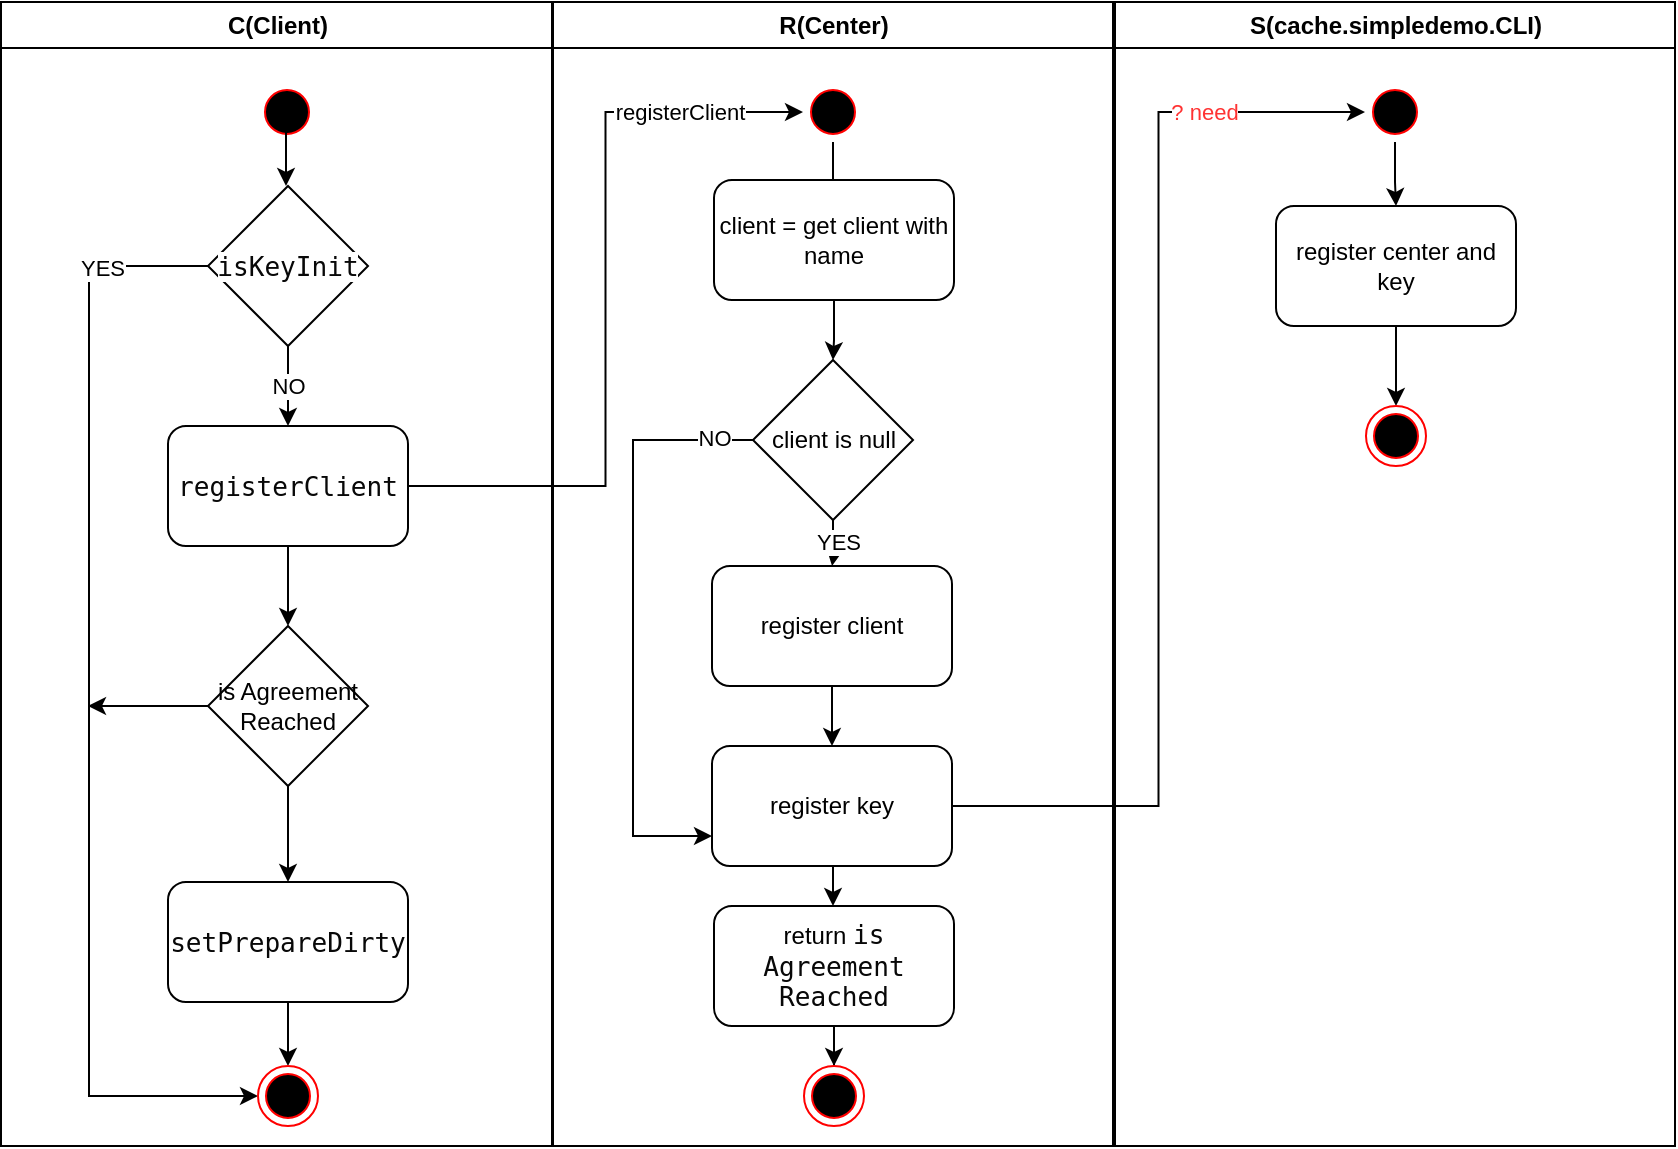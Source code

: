 <mxfile version="24.4.13" type="device" pages="3">
  <diagram id="e4xSNe2rwO2vYDo-B9NY" name="Client.Register">
    <mxGraphModel dx="1434" dy="784" grid="1" gridSize="10" guides="1" tooltips="1" connect="1" arrows="1" fold="1" page="1" pageScale="1" pageWidth="827" pageHeight="1169" math="0" shadow="0">
      <root>
        <mxCell id="0" />
        <mxCell id="1" parent="0" />
        <mxCell id="zKBPUxuciQu65vhIFHAe-1" value="C(Client)" style="swimlane;whiteSpace=wrap" vertex="1" parent="1">
          <mxGeometry x="164.5" y="128" width="275.5" height="572" as="geometry" />
        </mxCell>
        <mxCell id="zKBPUxuciQu65vhIFHAe-2" value="" style="ellipse;shape=startState;fillColor=#000000;strokeColor=#ff0000;" vertex="1" parent="zKBPUxuciQu65vhIFHAe-1">
          <mxGeometry x="128" y="40" width="30" height="30" as="geometry" />
        </mxCell>
        <mxCell id="zKBPUxuciQu65vhIFHAe-53" value="NO" style="edgeStyle=orthogonalEdgeStyle;rounded=0;orthogonalLoop=1;jettySize=auto;html=1;" edge="1" parent="zKBPUxuciQu65vhIFHAe-1" source="zKBPUxuciQu65vhIFHAe-49" target="zKBPUxuciQu65vhIFHAe-50">
          <mxGeometry relative="1" as="geometry" />
        </mxCell>
        <mxCell id="zKBPUxuciQu65vhIFHAe-56" style="edgeStyle=orthogonalEdgeStyle;rounded=0;orthogonalLoop=1;jettySize=auto;html=1;entryX=0;entryY=0.5;entryDx=0;entryDy=0;" edge="1" parent="zKBPUxuciQu65vhIFHAe-1" source="zKBPUxuciQu65vhIFHAe-49" target="zKBPUxuciQu65vhIFHAe-46">
          <mxGeometry relative="1" as="geometry">
            <mxPoint x="63.5" y="532" as="targetPoint" />
            <Array as="points">
              <mxPoint x="44" y="132" />
              <mxPoint x="44" y="547" />
            </Array>
          </mxGeometry>
        </mxCell>
        <mxCell id="zKBPUxuciQu65vhIFHAe-57" value="YES" style="edgeLabel;html=1;align=center;verticalAlign=middle;resizable=0;points=[];" vertex="1" connectable="0" parent="zKBPUxuciQu65vhIFHAe-56">
          <mxGeometry x="-0.811" y="1" relative="1" as="geometry">
            <mxPoint as="offset" />
          </mxGeometry>
        </mxCell>
        <mxCell id="zKBPUxuciQu65vhIFHAe-49" value="&lt;div style=&quot;background-color:#ffffff;color:#080808&quot;&gt;&lt;pre style=&quot;font-family:&#39;Fira Code&#39;,monospace;font-size:9.8pt;&quot;&gt;isKeyInit&lt;/pre&gt;&lt;/div&gt;" style="rhombus;whiteSpace=wrap;html=1;" vertex="1" parent="zKBPUxuciQu65vhIFHAe-1">
          <mxGeometry x="103.5" y="92" width="80" height="80" as="geometry" />
        </mxCell>
        <mxCell id="zKBPUxuciQu65vhIFHAe-54" value="" style="edgeStyle=orthogonalEdgeStyle;rounded=0;orthogonalLoop=1;jettySize=auto;html=1;" edge="1" parent="zKBPUxuciQu65vhIFHAe-1" source="zKBPUxuciQu65vhIFHAe-50" target="zKBPUxuciQu65vhIFHAe-51">
          <mxGeometry relative="1" as="geometry" />
        </mxCell>
        <mxCell id="zKBPUxuciQu65vhIFHAe-50" value="&lt;div style=&quot;background-color:#ffffff;color:#080808&quot;&gt;&lt;pre style=&quot;font-family:&#39;Fira Code&#39;,monospace;font-size:9.8pt;&quot;&gt;registerClient&lt;/pre&gt;&lt;/div&gt;" style="rounded=1;whiteSpace=wrap;html=1;" vertex="1" parent="zKBPUxuciQu65vhIFHAe-1">
          <mxGeometry x="83.5" y="212" width="120" height="60" as="geometry" />
        </mxCell>
        <mxCell id="zKBPUxuciQu65vhIFHAe-55" value="" style="edgeStyle=orthogonalEdgeStyle;rounded=0;orthogonalLoop=1;jettySize=auto;html=1;" edge="1" parent="zKBPUxuciQu65vhIFHAe-1" source="zKBPUxuciQu65vhIFHAe-51" target="zKBPUxuciQu65vhIFHAe-52">
          <mxGeometry relative="1" as="geometry" />
        </mxCell>
        <mxCell id="zKBPUxuciQu65vhIFHAe-63" value="" style="edgeStyle=orthogonalEdgeStyle;rounded=0;orthogonalLoop=1;jettySize=auto;html=1;" edge="1" parent="zKBPUxuciQu65vhIFHAe-1" source="zKBPUxuciQu65vhIFHAe-51">
          <mxGeometry relative="1" as="geometry">
            <mxPoint x="43.5" y="352" as="targetPoint" />
          </mxGeometry>
        </mxCell>
        <mxCell id="zKBPUxuciQu65vhIFHAe-51" value="is Agreement Reached" style="rhombus;whiteSpace=wrap;" vertex="1" parent="zKBPUxuciQu65vhIFHAe-1">
          <mxGeometry x="103.5" y="312" width="80" height="80" as="geometry" />
        </mxCell>
        <mxCell id="zKBPUxuciQu65vhIFHAe-60" value="" style="edgeStyle=orthogonalEdgeStyle;rounded=0;orthogonalLoop=1;jettySize=auto;html=1;" edge="1" parent="zKBPUxuciQu65vhIFHAe-1" source="zKBPUxuciQu65vhIFHAe-52" target="zKBPUxuciQu65vhIFHAe-46">
          <mxGeometry relative="1" as="geometry" />
        </mxCell>
        <mxCell id="zKBPUxuciQu65vhIFHAe-52" value="&lt;div style=&quot;background-color:#ffffff;color:#080808&quot;&gt;&lt;pre style=&quot;font-family:&#39;Fira Code&#39;,monospace;font-size:9.8pt;&quot;&gt;setPrepareDirty&lt;/pre&gt;&lt;/div&gt;" style="rounded=1;whiteSpace=wrap;html=1;" vertex="1" parent="zKBPUxuciQu65vhIFHAe-1">
          <mxGeometry x="83.5" y="440" width="120" height="60" as="geometry" />
        </mxCell>
        <mxCell id="zKBPUxuciQu65vhIFHAe-46" value="" style="ellipse;shape=endState;fillColor=#000000;strokeColor=#ff0000" vertex="1" parent="zKBPUxuciQu65vhIFHAe-1">
          <mxGeometry x="128.5" y="532" width="30" height="30" as="geometry" />
        </mxCell>
        <mxCell id="4FP9M70FjlYrYOTmqCSV-2" value="" style="edgeStyle=orthogonalEdgeStyle;rounded=0;orthogonalLoop=1;jettySize=auto;html=1;" edge="1" parent="zKBPUxuciQu65vhIFHAe-1">
          <mxGeometry relative="1" as="geometry">
            <mxPoint x="142.5" y="62" as="sourcePoint" />
            <mxPoint x="142.5" y="92" as="targetPoint" />
          </mxGeometry>
        </mxCell>
        <mxCell id="zKBPUxuciQu65vhIFHAe-23" value="R(Center)" style="swimlane;whiteSpace=wrap" vertex="1" parent="1">
          <mxGeometry x="440.5" y="128" width="280" height="572" as="geometry">
            <mxRectangle x="440.5" y="128" width="90" height="30" as="alternateBounds" />
          </mxGeometry>
        </mxCell>
        <mxCell id="4FP9M70FjlYrYOTmqCSV-10" value="" style="edgeStyle=orthogonalEdgeStyle;rounded=0;orthogonalLoop=1;jettySize=auto;html=1;entryX=0.5;entryY=0;entryDx=0;entryDy=0;" edge="1" parent="zKBPUxuciQu65vhIFHAe-23" source="4FP9M70FjlYrYOTmqCSV-1" target="4FP9M70FjlYrYOTmqCSV-4">
          <mxGeometry relative="1" as="geometry" />
        </mxCell>
        <mxCell id="4FP9M70FjlYrYOTmqCSV-1" value="" style="ellipse;shape=startState;fillColor=#000000;strokeColor=#ff0000;" vertex="1" parent="zKBPUxuciQu65vhIFHAe-23">
          <mxGeometry x="125" y="40" width="30" height="30" as="geometry" />
        </mxCell>
        <mxCell id="4FP9M70FjlYrYOTmqCSV-12" value="" style="edgeStyle=orthogonalEdgeStyle;rounded=0;orthogonalLoop=1;jettySize=auto;html=1;" edge="1" parent="zKBPUxuciQu65vhIFHAe-23" source="4FP9M70FjlYrYOTmqCSV-3" target="4FP9M70FjlYrYOTmqCSV-7">
          <mxGeometry relative="1" as="geometry" />
        </mxCell>
        <mxCell id="4FP9M70FjlYrYOTmqCSV-21" value="YES" style="edgeLabel;html=1;align=center;verticalAlign=middle;resizable=0;points=[];" vertex="1" connectable="0" parent="4FP9M70FjlYrYOTmqCSV-12">
          <mxGeometry x="-0.064" y="2" relative="1" as="geometry">
            <mxPoint as="offset" />
          </mxGeometry>
        </mxCell>
        <mxCell id="4FP9M70FjlYrYOTmqCSV-20" style="edgeStyle=orthogonalEdgeStyle;rounded=0;orthogonalLoop=1;jettySize=auto;html=1;entryX=0;entryY=0.75;entryDx=0;entryDy=0;" edge="1" parent="zKBPUxuciQu65vhIFHAe-23" source="4FP9M70FjlYrYOTmqCSV-3" target="4FP9M70FjlYrYOTmqCSV-6">
          <mxGeometry relative="1" as="geometry">
            <Array as="points">
              <mxPoint x="40" y="219" />
              <mxPoint x="40" y="417" />
            </Array>
          </mxGeometry>
        </mxCell>
        <mxCell id="4FP9M70FjlYrYOTmqCSV-22" value="NO" style="edgeLabel;html=1;align=center;verticalAlign=middle;resizable=0;points=[];" vertex="1" connectable="0" parent="4FP9M70FjlYrYOTmqCSV-20">
          <mxGeometry x="-0.864" y="-1" relative="1" as="geometry">
            <mxPoint as="offset" />
          </mxGeometry>
        </mxCell>
        <mxCell id="4FP9M70FjlYrYOTmqCSV-3" value="client is null" style="rhombus;whiteSpace=wrap;html=1;" vertex="1" parent="zKBPUxuciQu65vhIFHAe-23">
          <mxGeometry x="100" y="179" width="80" height="80" as="geometry" />
        </mxCell>
        <mxCell id="4FP9M70FjlYrYOTmqCSV-11" value="" style="edgeStyle=orthogonalEdgeStyle;rounded=0;orthogonalLoop=1;jettySize=auto;html=1;" edge="1" parent="zKBPUxuciQu65vhIFHAe-23" source="4FP9M70FjlYrYOTmqCSV-4" target="4FP9M70FjlYrYOTmqCSV-3">
          <mxGeometry relative="1" as="geometry" />
        </mxCell>
        <mxCell id="4FP9M70FjlYrYOTmqCSV-4" value="client = get client with name" style="rounded=1;whiteSpace=wrap;html=1;" vertex="1" parent="zKBPUxuciQu65vhIFHAe-23">
          <mxGeometry x="80.5" y="89" width="120" height="60" as="geometry" />
        </mxCell>
        <mxCell id="4FP9M70FjlYrYOTmqCSV-6" value="register key" style="rounded=1;whiteSpace=wrap;html=1;" vertex="1" parent="zKBPUxuciQu65vhIFHAe-23">
          <mxGeometry x="79.5" y="372" width="120" height="60" as="geometry" />
        </mxCell>
        <mxCell id="4FP9M70FjlYrYOTmqCSV-15" value="" style="edgeStyle=orthogonalEdgeStyle;rounded=0;orthogonalLoop=1;jettySize=auto;html=1;" edge="1" parent="zKBPUxuciQu65vhIFHAe-23">
          <mxGeometry relative="1" as="geometry">
            <mxPoint x="138.5" y="342" as="sourcePoint" />
            <mxPoint x="139.5" y="372" as="targetPoint" />
          </mxGeometry>
        </mxCell>
        <mxCell id="4FP9M70FjlYrYOTmqCSV-7" value="register client" style="rounded=1;whiteSpace=wrap;html=1;" vertex="1" parent="zKBPUxuciQu65vhIFHAe-23">
          <mxGeometry x="79.5" y="282" width="120" height="60" as="geometry" />
        </mxCell>
        <mxCell id="4FP9M70FjlYrYOTmqCSV-17" value="" style="edgeStyle=orthogonalEdgeStyle;rounded=0;orthogonalLoop=1;jettySize=auto;html=1;" edge="1" parent="zKBPUxuciQu65vhIFHAe-23" source="4FP9M70FjlYrYOTmqCSV-8" target="4FP9M70FjlYrYOTmqCSV-9">
          <mxGeometry relative="1" as="geometry" />
        </mxCell>
        <mxCell id="4FP9M70FjlYrYOTmqCSV-8" value="return&amp;nbsp;&lt;span style=&quot;font-family: &amp;quot;Fira Code&amp;quot;, monospace; font-size: 9.8pt; background-color: rgb(255, 255, 255); color: rgb(8, 8, 8);&quot;&gt;is Agreement Reached&lt;/span&gt;" style="rounded=1;whiteSpace=wrap;html=1;" vertex="1" parent="zKBPUxuciQu65vhIFHAe-23">
          <mxGeometry x="80.5" y="452" width="120" height="60" as="geometry" />
        </mxCell>
        <mxCell id="4FP9M70FjlYrYOTmqCSV-9" value="" style="ellipse;shape=endState;fillColor=#000000;strokeColor=#ff0000" vertex="1" parent="zKBPUxuciQu65vhIFHAe-23">
          <mxGeometry x="125.5" y="532" width="30" height="30" as="geometry" />
        </mxCell>
        <mxCell id="4FP9M70FjlYrYOTmqCSV-19" value="" style="edgeStyle=orthogonalEdgeStyle;rounded=0;orthogonalLoop=1;jettySize=auto;html=1;" edge="1" parent="zKBPUxuciQu65vhIFHAe-23">
          <mxGeometry relative="1" as="geometry">
            <mxPoint x="140" y="432" as="sourcePoint" />
            <mxPoint x="140" y="452" as="targetPoint" />
          </mxGeometry>
        </mxCell>
        <mxCell id="zKBPUxuciQu65vhIFHAe-42" value="S(cache.simpledemo.CLI)" style="swimlane;whiteSpace=wrap" vertex="1" parent="1">
          <mxGeometry x="721.5" y="128" width="280" height="572" as="geometry" />
        </mxCell>
        <mxCell id="pCzn_DUp9kQx-t3wHIik-6" value="" style="edgeStyle=orthogonalEdgeStyle;rounded=0;orthogonalLoop=1;jettySize=auto;html=1;" edge="1" parent="zKBPUxuciQu65vhIFHAe-42" source="pCzn_DUp9kQx-t3wHIik-1" target="pCzn_DUp9kQx-t3wHIik-3">
          <mxGeometry relative="1" as="geometry" />
        </mxCell>
        <mxCell id="pCzn_DUp9kQx-t3wHIik-1" value="" style="ellipse;shape=startState;fillColor=#000000;strokeColor=#ff0000;" vertex="1" parent="zKBPUxuciQu65vhIFHAe-42">
          <mxGeometry x="125" y="40" width="30" height="30" as="geometry" />
        </mxCell>
        <mxCell id="pCzn_DUp9kQx-t3wHIik-7" value="" style="edgeStyle=orthogonalEdgeStyle;rounded=0;orthogonalLoop=1;jettySize=auto;html=1;" edge="1" parent="zKBPUxuciQu65vhIFHAe-42" source="pCzn_DUp9kQx-t3wHIik-3" target="pCzn_DUp9kQx-t3wHIik-5">
          <mxGeometry relative="1" as="geometry" />
        </mxCell>
        <mxCell id="pCzn_DUp9kQx-t3wHIik-3" value="register center and key" style="rounded=1;whiteSpace=wrap;html=1;" vertex="1" parent="zKBPUxuciQu65vhIFHAe-42">
          <mxGeometry x="80.5" y="102" width="120" height="60" as="geometry" />
        </mxCell>
        <mxCell id="pCzn_DUp9kQx-t3wHIik-5" value="" style="ellipse;shape=endState;fillColor=#000000;strokeColor=#ff0000" vertex="1" parent="zKBPUxuciQu65vhIFHAe-42">
          <mxGeometry x="125.5" y="202" width="30" height="30" as="geometry" />
        </mxCell>
        <mxCell id="4FP9M70FjlYrYOTmqCSV-25" style="edgeStyle=orthogonalEdgeStyle;rounded=0;orthogonalLoop=1;jettySize=auto;html=1;entryX=0;entryY=0.5;entryDx=0;entryDy=0;" edge="1" parent="1" source="zKBPUxuciQu65vhIFHAe-50" target="4FP9M70FjlYrYOTmqCSV-1">
          <mxGeometry relative="1" as="geometry" />
        </mxCell>
        <mxCell id="4FP9M70FjlYrYOTmqCSV-26" value="registerClient" style="edgeLabel;align=center;verticalAlign=middle;resizable=0;points=[];" vertex="1" connectable="0" parent="4FP9M70FjlYrYOTmqCSV-25">
          <mxGeometry x="0.68" y="1" relative="1" as="geometry">
            <mxPoint as="offset" />
          </mxGeometry>
        </mxCell>
        <mxCell id="pCzn_DUp9kQx-t3wHIik-8" style="edgeStyle=orthogonalEdgeStyle;rounded=0;orthogonalLoop=1;jettySize=auto;html=1;entryX=0;entryY=0.5;entryDx=0;entryDy=0;" edge="1" parent="1" source="4FP9M70FjlYrYOTmqCSV-6" target="pCzn_DUp9kQx-t3wHIik-1">
          <mxGeometry relative="1" as="geometry" />
        </mxCell>
        <mxCell id="_jpN2zEDaZLYkizdIhVH-1" value="? need" style="edgeLabel;html=1;align=center;verticalAlign=middle;resizable=0;points=[];fontColor=#FF3333;" vertex="1" connectable="0" parent="pCzn_DUp9kQx-t3wHIik-8">
          <mxGeometry x="0.709" relative="1" as="geometry">
            <mxPoint as="offset" />
          </mxGeometry>
        </mxCell>
      </root>
    </mxGraphModel>
  </diagram>
  <diagram name="client.get" id="e7e014a7-5840-1c2e-5031-d8a46d1fe8dd">
    <mxGraphModel dx="1434" dy="784" grid="1" gridSize="10" guides="1" tooltips="1" connect="1" arrows="1" fold="1" page="1" pageScale="1" pageWidth="1169" pageHeight="826" background="none" math="0" shadow="0">
      <root>
        <mxCell id="0" />
        <mxCell id="1" parent="0" />
        <mxCell id="k82Oito8XOEwwU88DEr8-1" value="C(Client)" style="swimlane;whiteSpace=wrap" vertex="1" parent="1">
          <mxGeometry x="164.5" y="128" width="275.5" height="572" as="geometry" />
        </mxCell>
        <mxCell id="k82Oito8XOEwwU88DEr8-18" value="" style="edgeStyle=orthogonalEdgeStyle;rounded=0;orthogonalLoop=1;jettySize=auto;html=1;" edge="1" parent="k82Oito8XOEwwU88DEr8-1" source="k82Oito8XOEwwU88DEr8-3" target="k82Oito8XOEwwU88DEr8-9">
          <mxGeometry relative="1" as="geometry" />
        </mxCell>
        <mxCell id="k82Oito8XOEwwU88DEr8-3" value="" style="ellipse;shape=startState;fillColor=#000000;strokeColor=#ff0000;" vertex="1" parent="k82Oito8XOEwwU88DEr8-1">
          <mxGeometry x="128.5" y="32" width="30" height="30" as="geometry" />
        </mxCell>
        <mxCell id="k82Oito8XOEwwU88DEr8-8" value="" style="edgeStyle=orthogonalEdgeStyle;rounded=0;orthogonalLoop=1;jettySize=auto;html=1;" edge="1" parent="k82Oito8XOEwwU88DEr8-1" source="k82Oito8XOEwwU88DEr8-9" target="k82Oito8XOEwwU88DEr8-12">
          <mxGeometry relative="1" as="geometry" />
        </mxCell>
        <mxCell id="k82Oito8XOEwwU88DEr8-9" value="value = Cache.get" style="rounded=1;whiteSpace=wrap;" vertex="1" parent="k82Oito8XOEwwU88DEr8-1">
          <mxGeometry x="83.5" y="102" width="120" height="60" as="geometry" />
        </mxCell>
        <mxCell id="k82Oito8XOEwwU88DEr8-10" value="YES" style="edgeStyle=orthogonalEdgeStyle;rounded=0;orthogonalLoop=1;jettySize=auto;html=1;" edge="1" parent="k82Oito8XOEwwU88DEr8-1" source="k82Oito8XOEwwU88DEr8-12" target="k82Oito8XOEwwU88DEr8-14">
          <mxGeometry relative="1" as="geometry" />
        </mxCell>
        <mxCell id="k82Oito8XOEwwU88DEr8-11" value="" style="edgeStyle=orthogonalEdgeStyle;rounded=0;orthogonalLoop=1;jettySize=auto;html=1;entryX=0;entryY=0.5;entryDx=0;entryDy=0;" edge="1" parent="k82Oito8XOEwwU88DEr8-1" source="k82Oito8XOEwwU88DEr8-12" target="k82Oito8XOEwwU88DEr8-15">
          <mxGeometry relative="1" as="geometry">
            <mxPoint x="43.5" y="282" as="targetPoint" />
            <Array as="points">
              <mxPoint x="56" y="242" />
              <mxPoint x="56" y="547" />
            </Array>
          </mxGeometry>
        </mxCell>
        <mxCell id="k82Oito8XOEwwU88DEr8-22" value="NO" style="edgeLabel;html=1;align=center;verticalAlign=middle;resizable=0;points=[];" vertex="1" connectable="0" parent="k82Oito8XOEwwU88DEr8-11">
          <mxGeometry x="-0.887" relative="1" as="geometry">
            <mxPoint as="offset" />
          </mxGeometry>
        </mxCell>
        <mxCell id="k82Oito8XOEwwU88DEr8-12" value="value Is Null" style="rhombus;whiteSpace=wrap;" vertex="1" parent="k82Oito8XOEwwU88DEr8-1">
          <mxGeometry x="103.5" y="202" width="80" height="80" as="geometry" />
        </mxCell>
        <mxCell id="k82Oito8XOEwwU88DEr8-13" value="" style="edgeStyle=orthogonalEdgeStyle;rounded=0;orthogonalLoop=1;jettySize=auto;html=1;" edge="1" parent="k82Oito8XOEwwU88DEr8-1" source="k82Oito8XOEwwU88DEr8-14" target="k82Oito8XOEwwU88DEr8-15">
          <mxGeometry relative="1" as="geometry" />
        </mxCell>
        <mxCell id="k82Oito8XOEwwU88DEr8-14" value="value = exec biz method" style="rounded=1;whiteSpace=wrap;" vertex="1" parent="k82Oito8XOEwwU88DEr8-1">
          <mxGeometry x="83.5" y="322" width="120" height="60" as="geometry" />
        </mxCell>
        <mxCell id="k82Oito8XOEwwU88DEr8-15" value="" style="ellipse;shape=endState;fillColor=#000000;strokeColor=#ff0000" vertex="1" parent="k82Oito8XOEwwU88DEr8-1">
          <mxGeometry x="128.5" y="532" width="30" height="30" as="geometry" />
        </mxCell>
        <mxCell id="k82Oito8XOEwwU88DEr8-19" value="put value to center" style="rounded=1;whiteSpace=wrap;html=1;" vertex="1" parent="k82Oito8XOEwwU88DEr8-1">
          <mxGeometry x="83.5" y="422" width="120" height="60" as="geometry" />
        </mxCell>
        <mxCell id="k82Oito8XOEwwU88DEr8-16" value="R(Center)" style="swimlane;whiteSpace=wrap" vertex="1" parent="1">
          <mxGeometry x="440.5" y="128" width="279.5" height="572" as="geometry">
            <mxRectangle x="440.5" y="128" width="90" height="30" as="alternateBounds" />
          </mxGeometry>
        </mxCell>
        <mxCell id="k82Oito8XOEwwU88DEr8-36" value="" style="edgeStyle=orthogonalEdgeStyle;rounded=0;orthogonalLoop=1;jettySize=auto;html=1;" edge="1" parent="k82Oito8XOEwwU88DEr8-16" source="k82Oito8XOEwwU88DEr8-23" target="k82Oito8XOEwwU88DEr8-27">
          <mxGeometry relative="1" as="geometry" />
        </mxCell>
        <mxCell id="k82Oito8XOEwwU88DEr8-23" value="" style="ellipse;shape=startState;fillColor=#000000;strokeColor=#ff0000;" vertex="1" parent="k82Oito8XOEwwU88DEr8-16">
          <mxGeometry x="93" y="32" width="30" height="30" as="geometry" />
        </mxCell>
        <mxCell id="k82Oito8XOEwwU88DEr8-29" value="" style="edgeStyle=orthogonalEdgeStyle;rounded=0;orthogonalLoop=1;jettySize=auto;html=1;" edge="1" parent="k82Oito8XOEwwU88DEr8-16" source="k82Oito8XOEwwU88DEr8-27" target="k82Oito8XOEwwU88DEr8-28">
          <mxGeometry relative="1" as="geometry" />
        </mxCell>
        <mxCell id="k82Oito8XOEwwU88DEr8-30" value="YES" style="edgeLabel;html=1;align=center;verticalAlign=middle;resizable=0;points=[];" vertex="1" connectable="0" parent="k82Oito8XOEwwU88DEr8-29">
          <mxGeometry x="0.192" y="-1" relative="1" as="geometry">
            <mxPoint as="offset" />
          </mxGeometry>
        </mxCell>
        <mxCell id="k82Oito8XOEwwU88DEr8-42" style="edgeStyle=orthogonalEdgeStyle;rounded=0;orthogonalLoop=1;jettySize=auto;html=1;entryX=0;entryY=0.5;entryDx=0;entryDy=0;" edge="1" parent="k82Oito8XOEwwU88DEr8-16" source="k82Oito8XOEwwU88DEr8-27" target="k82Oito8XOEwwU88DEr8-33">
          <mxGeometry relative="1" as="geometry">
            <Array as="points">
              <mxPoint x="30" y="132" />
              <mxPoint x="30" y="547" />
            </Array>
          </mxGeometry>
        </mxCell>
        <mxCell id="k82Oito8XOEwwU88DEr8-43" value="NO" style="edgeLabel;html=1;align=center;verticalAlign=middle;resizable=0;points=[];" vertex="1" connectable="0" parent="k82Oito8XOEwwU88DEr8-42">
          <mxGeometry x="-0.926" y="-4" relative="1" as="geometry">
            <mxPoint as="offset" />
          </mxGeometry>
        </mxCell>
        <mxCell id="k82Oito8XOEwwU88DEr8-27" value="&lt;div style=&quot;background-color:#ffffff;color:#080808&quot;&gt;&lt;pre style=&quot;font-family:&#39;Fira Code&#39;,monospace;font-size:9.8pt;&quot;&gt;isDirty&lt;/pre&gt;&lt;/div&gt;" style="rhombus;whiteSpace=wrap;html=1;" vertex="1" parent="k82Oito8XOEwwU88DEr8-16">
          <mxGeometry x="67.5" y="92" width="80" height="80" as="geometry" />
        </mxCell>
        <mxCell id="k82Oito8XOEwwU88DEr8-34" value="" style="edgeStyle=orthogonalEdgeStyle;rounded=0;orthogonalLoop=1;jettySize=auto;html=1;" edge="1" parent="k82Oito8XOEwwU88DEr8-16" source="k82Oito8XOEwwU88DEr8-28">
          <mxGeometry relative="1" as="geometry">
            <mxPoint x="107.5" y="402" as="targetPoint" />
          </mxGeometry>
        </mxCell>
        <mxCell id="k82Oito8XOEwwU88DEr8-41" value="YES" style="edgeLabel;html=1;align=center;verticalAlign=middle;resizable=0;points=[];" vertex="1" connectable="0" parent="k82Oito8XOEwwU88DEr8-34">
          <mxGeometry x="-0.728" y="2" relative="1" as="geometry">
            <mxPoint as="offset" />
          </mxGeometry>
        </mxCell>
        <mxCell id="k82Oito8XOEwwU88DEr8-38" value="NO" style="edgeStyle=orthogonalEdgeStyle;rounded=0;orthogonalLoop=1;jettySize=auto;html=1;entryX=0.5;entryY=0;entryDx=0;entryDy=0;" edge="1" parent="k82Oito8XOEwwU88DEr8-16" source="k82Oito8XOEwwU88DEr8-28" target="k82Oito8XOEwwU88DEr8-40">
          <mxGeometry relative="1" as="geometry">
            <mxPoint x="249.5" y="245" as="targetPoint" />
            <Array as="points">
              <mxPoint x="208" y="245" />
              <mxPoint x="208" y="379" />
            </Array>
          </mxGeometry>
        </mxCell>
        <mxCell id="k82Oito8XOEwwU88DEr8-28" value="is Agreement Reached" style="rhombus;whiteSpace=wrap;" vertex="1" parent="k82Oito8XOEwwU88DEr8-16">
          <mxGeometry x="67.5" y="205" width="80" height="80" as="geometry" />
        </mxCell>
        <mxCell id="k82Oito8XOEwwU88DEr8-31" value="&lt;div style=&quot;background-color:#ffffff;color:#080808&quot;&gt;&lt;pre style=&quot;font-family:&#39;Fira Code&#39;,monospace;font-size:9.8pt;&quot;&gt;clearDirty&lt;/pre&gt;&lt;/div&gt;" style="rounded=1;whiteSpace=wrap;html=1;" vertex="1" parent="k82Oito8XOEwwU88DEr8-16">
          <mxGeometry x="50.5" y="312" width="120" height="60" as="geometry" />
        </mxCell>
        <mxCell id="k82Oito8XOEwwU88DEr8-35" value="" style="edgeStyle=orthogonalEdgeStyle;rounded=0;orthogonalLoop=1;jettySize=auto;html=1;" edge="1" parent="k82Oito8XOEwwU88DEr8-16" target="k82Oito8XOEwwU88DEr8-33">
          <mxGeometry relative="1" as="geometry">
            <mxPoint x="107.5" y="462" as="sourcePoint" />
          </mxGeometry>
        </mxCell>
        <mxCell id="k82Oito8XOEwwU88DEr8-32" value="&lt;div style=&quot;background-color:#ffffff;color:#080808&quot;&gt;&lt;pre style=&quot;font-family:&#39;Fira Code&#39;,monospace;font-size:9.8pt;&quot;&gt;putToLocalCache&lt;/pre&gt;&lt;/div&gt;" style="rounded=1;whiteSpace=wrap;html=1;" vertex="1" parent="k82Oito8XOEwwU88DEr8-16">
          <mxGeometry x="50.5" y="402" width="120" height="60" as="geometry" />
        </mxCell>
        <mxCell id="k82Oito8XOEwwU88DEr8-33" value="" style="ellipse;shape=endState;fillColor=#000000;strokeColor=#ff0000" vertex="1" parent="k82Oito8XOEwwU88DEr8-16">
          <mxGeometry x="92.5" y="532" width="30" height="30" as="geometry" />
        </mxCell>
        <mxCell id="k82Oito8XOEwwU88DEr8-40" value="Unexpected assignment error" style="rounded=1;whiteSpace=wrap;" vertex="1" parent="k82Oito8XOEwwU88DEr8-16">
          <mxGeometry x="147.5" y="472" width="120" height="60" as="geometry" />
        </mxCell>
        <mxCell id="k82Oito8XOEwwU88DEr8-17" value="S(cache.simpledemo.CLI)" style="swimlane;whiteSpace=wrap" vertex="1" parent="1">
          <mxGeometry x="721.5" y="128" width="280" height="572" as="geometry" />
        </mxCell>
        <mxCell id="k82Oito8XOEwwU88DEr8-25" style="edgeStyle=orthogonalEdgeStyle;rounded=0;orthogonalLoop=1;jettySize=auto;html=1;entryX=0;entryY=0.5;entryDx=0;entryDy=0;" edge="1" parent="1" source="k82Oito8XOEwwU88DEr8-19" target="k82Oito8XOEwwU88DEr8-23">
          <mxGeometry relative="1" as="geometry" />
        </mxCell>
        <mxCell id="k82Oito8XOEwwU88DEr8-26" value="put" style="edgeLabel;html=1;align=center;verticalAlign=middle;resizable=0;points=[];" vertex="1" connectable="0" parent="k82Oito8XOEwwU88DEr8-25">
          <mxGeometry x="0.746" y="3" relative="1" as="geometry">
            <mxPoint as="offset" />
          </mxGeometry>
        </mxCell>
      </root>
    </mxGraphModel>
  </diagram>
  <diagram id="Gi29NI_yCljFODX1vEd-" name="onContentChanged">
    <mxGraphModel dx="1434" dy="784" grid="1" gridSize="10" guides="1" tooltips="1" connect="1" arrows="1" fold="1" page="1" pageScale="1" pageWidth="827" pageHeight="1169" math="0" shadow="0">
      <root>
        <mxCell id="0" />
        <mxCell id="1" parent="0" />
        <mxCell id="ZrpsHQVzRWjbztfIemo8-1" value="S(cache.simpledemo.CLI)" style="swimlane;whiteSpace=wrap" vertex="1" parent="1">
          <mxGeometry x="164.5" y="128" width="275.5" height="572" as="geometry" />
        </mxCell>
        <mxCell id="ZrpsHQVzRWjbztfIemo8-2" value="" style="ellipse;shape=startState;fillColor=#000000;strokeColor=#ff0000;" vertex="1" parent="ZrpsHQVzRWjbztfIemo8-1">
          <mxGeometry x="128" y="40" width="30" height="30" as="geometry" />
        </mxCell>
        <mxCell id="ZrpsHQVzRWjbztfIemo8-7" value="" style="edgeStyle=orthogonalEdgeStyle;rounded=0;orthogonalLoop=1;jettySize=auto;html=1;" edge="1" parent="ZrpsHQVzRWjbztfIemo8-1" target="ZrpsHQVzRWjbztfIemo8-13">
          <mxGeometry relative="1" as="geometry">
            <mxPoint x="142" y="152" as="sourcePoint" />
            <mxPoint x="142.5" y="262" as="targetPoint" />
          </mxGeometry>
        </mxCell>
        <mxCell id="ZrpsHQVzRWjbztfIemo8-8" value="center = get center" style="rounded=1;whiteSpace=wrap;" vertex="1" parent="ZrpsHQVzRWjbztfIemo8-1">
          <mxGeometry x="83" y="92" width="120" height="60" as="geometry" />
        </mxCell>
        <mxCell id="ZrpsHQVzRWjbztfIemo8-12" value="" style="edgeStyle=orthogonalEdgeStyle;rounded=0;orthogonalLoop=1;jettySize=auto;html=1;" edge="1" parent="ZrpsHQVzRWjbztfIemo8-1" source="ZrpsHQVzRWjbztfIemo8-13" target="ZrpsHQVzRWjbztfIemo8-14">
          <mxGeometry relative="1" as="geometry" />
        </mxCell>
        <mxCell id="ZrpsHQVzRWjbztfIemo8-13" value="&lt;div style=&quot;background-color:#ffffff;color:#080808&quot;&gt;&lt;pre style=&quot;font-family:&#39;Fira Code&#39;,monospace;font-size:9.8pt;&quot;&gt;notify center&lt;/pre&gt;&lt;/div&gt;" style="rounded=1;whiteSpace=wrap;html=1;" vertex="1" parent="ZrpsHQVzRWjbztfIemo8-1">
          <mxGeometry x="83" y="202" width="120" height="60" as="geometry" />
        </mxCell>
        <mxCell id="ZrpsHQVzRWjbztfIemo8-14" value="" style="ellipse;shape=endState;fillColor=#000000;strokeColor=#ff0000" vertex="1" parent="ZrpsHQVzRWjbztfIemo8-1">
          <mxGeometry x="128" y="302" width="30" height="30" as="geometry" />
        </mxCell>
        <mxCell id="ZrpsHQVzRWjbztfIemo8-15" value="" style="edgeStyle=orthogonalEdgeStyle;rounded=0;orthogonalLoop=1;jettySize=auto;html=1;" edge="1" parent="ZrpsHQVzRWjbztfIemo8-1">
          <mxGeometry relative="1" as="geometry">
            <mxPoint x="142.5" y="62" as="sourcePoint" />
            <mxPoint x="142.5" y="92" as="targetPoint" />
          </mxGeometry>
        </mxCell>
        <mxCell id="ZrpsHQVzRWjbztfIemo8-16" value="R(Center)" style="swimlane;whiteSpace=wrap" vertex="1" parent="1">
          <mxGeometry x="440.5" y="128" width="280" height="572" as="geometry">
            <mxRectangle x="440.5" y="128" width="90" height="30" as="alternateBounds" />
          </mxGeometry>
        </mxCell>
        <mxCell id="ZrpsHQVzRWjbztfIemo8-18" value="" style="ellipse;shape=startState;fillColor=#000000;strokeColor=#ff0000;" vertex="1" parent="ZrpsHQVzRWjbztfIemo8-16">
          <mxGeometry x="125" y="40" width="30" height="30" as="geometry" />
        </mxCell>
        <mxCell id="ZrpsHQVzRWjbztfIemo8-19" value="" style="edgeStyle=orthogonalEdgeStyle;rounded=0;orthogonalLoop=1;jettySize=auto;html=1;" edge="1" parent="ZrpsHQVzRWjbztfIemo8-16" source="ZrpsHQVzRWjbztfIemo8-23" target="ZrpsHQVzRWjbztfIemo8-28">
          <mxGeometry relative="1" as="geometry" />
        </mxCell>
        <mxCell id="ZrpsHQVzRWjbztfIemo8-20" value="YES" style="edgeLabel;html=1;align=center;verticalAlign=middle;resizable=0;points=[];" vertex="1" connectable="0" parent="ZrpsHQVzRWjbztfIemo8-19">
          <mxGeometry x="-0.064" y="2" relative="1" as="geometry">
            <mxPoint as="offset" />
          </mxGeometry>
        </mxCell>
        <mxCell id="ZrpsHQVzRWjbztfIemo8-21" style="edgeStyle=orthogonalEdgeStyle;rounded=0;orthogonalLoop=1;jettySize=auto;html=1;" edge="1" parent="ZrpsHQVzRWjbztfIemo8-16" source="ZrpsHQVzRWjbztfIemo8-23" target="ZrpsHQVzRWjbztfIemo8-31">
          <mxGeometry relative="1" as="geometry">
            <Array as="points">
              <mxPoint x="40" y="136" />
              <mxPoint x="40" y="517" />
            </Array>
            <mxPoint x="100" y="130" as="sourcePoint" />
            <mxPoint x="125.358" y="393" as="targetPoint" />
          </mxGeometry>
        </mxCell>
        <mxCell id="ZrpsHQVzRWjbztfIemo8-22" value="NO" style="edgeLabel;html=1;align=center;verticalAlign=middle;resizable=0;points=[];" vertex="1" connectable="0" parent="ZrpsHQVzRWjbztfIemo8-21">
          <mxGeometry x="-0.864" y="-1" relative="1" as="geometry">
            <mxPoint as="offset" />
          </mxGeometry>
        </mxCell>
        <mxCell id="ZrpsHQVzRWjbztfIemo8-23" value="is not Dirty and is not on changing" style="rhombus;whiteSpace=wrap;" vertex="1" parent="ZrpsHQVzRWjbztfIemo8-16">
          <mxGeometry x="100" y="96" width="80" height="80" as="geometry" />
        </mxCell>
        <mxCell id="ZrpsHQVzRWjbztfIemo8-24" value="" style="edgeStyle=orthogonalEdgeStyle;rounded=0;orthogonalLoop=1;jettySize=auto;html=1;" edge="1" parent="ZrpsHQVzRWjbztfIemo8-16" target="ZrpsHQVzRWjbztfIemo8-23">
          <mxGeometry relative="1" as="geometry">
            <mxPoint x="140.5" y="66" as="sourcePoint" />
          </mxGeometry>
        </mxCell>
        <mxCell id="FN070ooC6f0uuDKUHgch-3" value="" style="edgeStyle=orthogonalEdgeStyle;rounded=0;orthogonalLoop=1;jettySize=auto;html=1;" edge="1" parent="ZrpsHQVzRWjbztfIemo8-16" source="ZrpsHQVzRWjbztfIemo8-26" target="FN070ooC6f0uuDKUHgch-2">
          <mxGeometry relative="1" as="geometry" />
        </mxCell>
        <mxCell id="ZrpsHQVzRWjbztfIemo8-26" value="clear Agreement Flag" style="rounded=1;whiteSpace=wrap;" vertex="1" parent="ZrpsHQVzRWjbztfIemo8-16">
          <mxGeometry x="79.5" y="289" width="120" height="60" as="geometry" />
        </mxCell>
        <mxCell id="ZrpsHQVzRWjbztfIemo8-27" value="" style="edgeStyle=orthogonalEdgeStyle;rounded=0;orthogonalLoop=1;jettySize=auto;html=1;" edge="1" parent="ZrpsHQVzRWjbztfIemo8-16">
          <mxGeometry relative="1" as="geometry">
            <mxPoint x="138.5" y="259" as="sourcePoint" />
            <mxPoint x="139.5" y="289" as="targetPoint" />
          </mxGeometry>
        </mxCell>
        <mxCell id="ZrpsHQVzRWjbztfIemo8-28" value="set on changing" style="rounded=1;whiteSpace=wrap;" vertex="1" parent="ZrpsHQVzRWjbztfIemo8-16">
          <mxGeometry x="79.5" y="199" width="120" height="60" as="geometry" />
        </mxCell>
        <mxCell id="ZrpsHQVzRWjbztfIemo8-31" value="" style="ellipse;shape=endState;fillColor=#000000;strokeColor=#ff0000" vertex="1" parent="ZrpsHQVzRWjbztfIemo8-16">
          <mxGeometry x="125" y="502" width="30" height="30" as="geometry" />
        </mxCell>
        <mxCell id="ZrpsHQVzRWjbztfIemo8-32" value="" style="edgeStyle=orthogonalEdgeStyle;rounded=0;orthogonalLoop=1;jettySize=auto;html=1;entryX=0.5;entryY=0;entryDx=0;entryDy=0;" edge="1" parent="ZrpsHQVzRWjbztfIemo8-16" target="ZrpsHQVzRWjbztfIemo8-31">
          <mxGeometry relative="1" as="geometry">
            <mxPoint x="140" y="349" as="sourcePoint" />
            <mxPoint x="140" y="369" as="targetPoint" />
          </mxGeometry>
        </mxCell>
        <mxCell id="FN070ooC6f0uuDKUHgch-2" value="" style="html=1;points=[[0,0,0,0,5],[0,1,0,0,-5],[1,0,0,0,5],[1,1,0,0,-5]];perimeter=orthogonalPerimeter;outlineConnect=0;targetShapes=umlLifeline;portConstraint=eastwest;newEdgeStyle={&quot;curved&quot;:0,&quot;rounded&quot;:0};strokeColor=#006EAF;fillColor=#1ba1e2;fontColor=#ffffff;" vertex="1" parent="ZrpsHQVzRWjbztfIemo8-16">
          <mxGeometry x="249.5" y="279" width="10" height="80" as="geometry" />
        </mxCell>
        <mxCell id="FN070ooC6f0uuDKUHgch-4" value="notify All PrepareDirty" style="rounded=1;whiteSpace=wrap;html=1;" vertex="1" parent="ZrpsHQVzRWjbztfIemo8-16">
          <mxGeometry x="80.5" y="397" width="120" height="60" as="geometry" />
        </mxCell>
        <mxCell id="ZrpsHQVzRWjbztfIemo8-33" value="C(Client)" style="swimlane;whiteSpace=wrap" vertex="1" parent="1">
          <mxGeometry x="721.5" y="128" width="280" height="572" as="geometry" />
        </mxCell>
        <mxCell id="ZrpsHQVzRWjbztfIemo8-34" value="" style="edgeStyle=orthogonalEdgeStyle;rounded=0;orthogonalLoop=1;jettySize=auto;html=1;" edge="1" parent="ZrpsHQVzRWjbztfIemo8-33" source="ZrpsHQVzRWjbztfIemo8-35" target="ZrpsHQVzRWjbztfIemo8-37">
          <mxGeometry relative="1" as="geometry" />
        </mxCell>
        <mxCell id="ZrpsHQVzRWjbztfIemo8-35" value="" style="ellipse;shape=startState;fillColor=#000000;strokeColor=#ff0000;" vertex="1" parent="ZrpsHQVzRWjbztfIemo8-33">
          <mxGeometry x="125" y="40" width="30" height="30" as="geometry" />
        </mxCell>
        <mxCell id="ZrpsHQVzRWjbztfIemo8-36" value="" style="edgeStyle=orthogonalEdgeStyle;rounded=0;orthogonalLoop=1;jettySize=auto;html=1;" edge="1" parent="ZrpsHQVzRWjbztfIemo8-33" source="ZrpsHQVzRWjbztfIemo8-37" target="ZrpsHQVzRWjbztfIemo8-38">
          <mxGeometry relative="1" as="geometry" />
        </mxCell>
        <mxCell id="ZrpsHQVzRWjbztfIemo8-37" value="cache.setPrepareDirty" style="rounded=1;whiteSpace=wrap;" vertex="1" parent="ZrpsHQVzRWjbztfIemo8-33">
          <mxGeometry x="80.5" y="102" width="120" height="60" as="geometry" />
        </mxCell>
        <mxCell id="ZrpsHQVzRWjbztfIemo8-38" value="" style="ellipse;shape=endState;fillColor=#000000;strokeColor=#ff0000" vertex="1" parent="ZrpsHQVzRWjbztfIemo8-33">
          <mxGeometry x="125.5" y="202" width="30" height="30" as="geometry" />
        </mxCell>
        <mxCell id="ZrpsHQVzRWjbztfIemo8-39" style="edgeStyle=orthogonalEdgeStyle;rounded=0;orthogonalLoop=1;jettySize=auto;html=1;entryX=0;entryY=0.5;entryDx=0;entryDy=0;" edge="1" parent="1" target="ZrpsHQVzRWjbztfIemo8-18">
          <mxGeometry relative="1" as="geometry">
            <mxPoint x="370" y="360" as="sourcePoint" />
          </mxGeometry>
        </mxCell>
        <mxCell id="ZrpsHQVzRWjbztfIemo8-40" value="onCacheChanged" style="edgeLabel;align=center;verticalAlign=middle;resizable=0;points=[];" vertex="1" connectable="0" parent="ZrpsHQVzRWjbztfIemo8-39">
          <mxGeometry x="0.68" y="1" relative="1" as="geometry">
            <mxPoint as="offset" />
          </mxGeometry>
        </mxCell>
        <mxCell id="ZrpsHQVzRWjbztfIemo8-41" style="edgeStyle=orthogonalEdgeStyle;rounded=0;orthogonalLoop=1;jettySize=auto;html=1;entryX=0;entryY=0.5;entryDx=0;entryDy=0;" edge="1" parent="1" source="FN070ooC6f0uuDKUHgch-2" target="ZrpsHQVzRWjbztfIemo8-35">
          <mxGeometry relative="1" as="geometry">
            <mxPoint x="700" y="447" as="sourcePoint" />
            <Array as="points">
              <mxPoint x="774" y="420" />
              <mxPoint x="774" y="183" />
            </Array>
          </mxGeometry>
        </mxCell>
      </root>
    </mxGraphModel>
  </diagram>
</mxfile>
